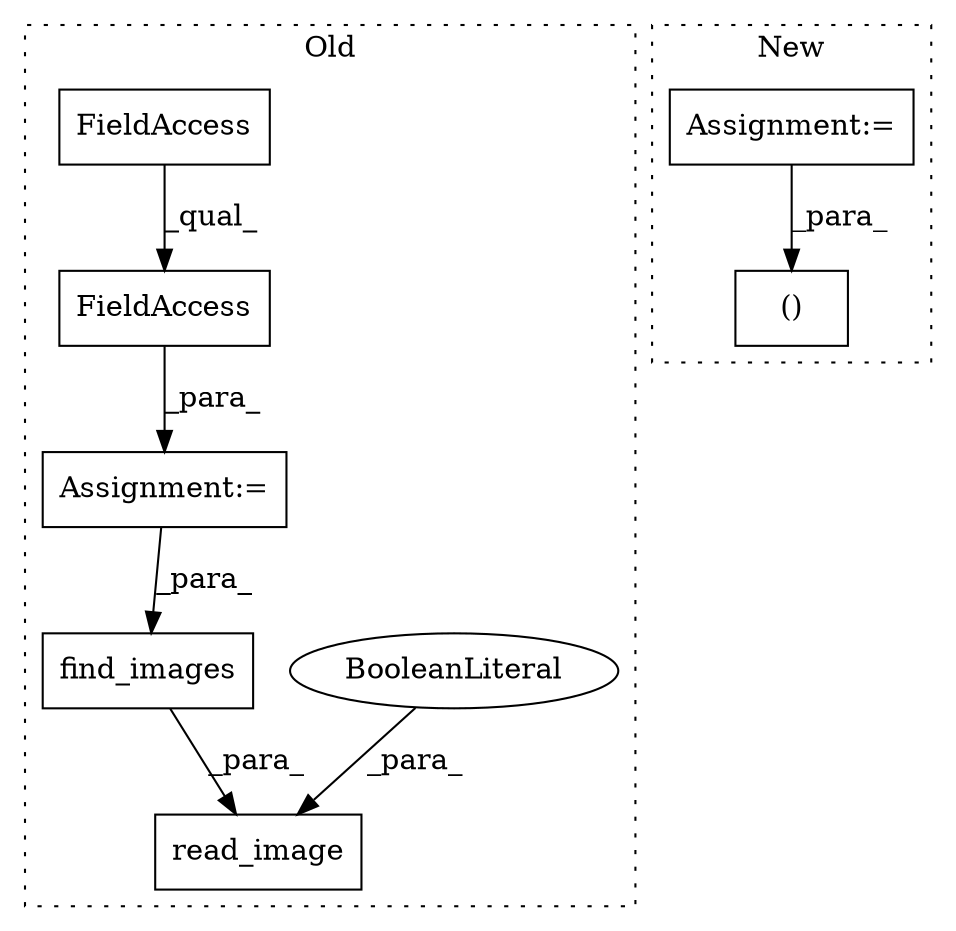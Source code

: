 digraph G {
subgraph cluster0 {
1 [label="read_image" a="32" s="4810,4829" l="11,1" shape="box"];
4 [label="BooleanLiteral" a="9" s="4825" l="4" shape="ellipse"];
5 [label="find_images" a="32" s="4730,4751" l="12,1" shape="box"];
6 [label="Assignment:=" a="7" s="4630" l="1" shape="box"];
7 [label="FieldAccess" a="22" s="4631" l="19" shape="box"];
8 [label="FieldAccess" a="22" s="4631" l="9" shape="box"];
label = "Old";
style="dotted";
}
subgraph cluster1 {
2 [label="()" a="106" s="6105" l="36" shape="box"];
3 [label="Assignment:=" a="7" s="6030" l="10" shape="box"];
label = "New";
style="dotted";
}
3 -> 2 [label="_para_"];
4 -> 1 [label="_para_"];
5 -> 1 [label="_para_"];
6 -> 5 [label="_para_"];
7 -> 6 [label="_para_"];
8 -> 7 [label="_qual_"];
}